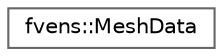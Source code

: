 digraph "Graphical Class Hierarchy"
{
 // LATEX_PDF_SIZE
  bgcolor="transparent";
  edge [fontname=Helvetica,fontsize=10,labelfontname=Helvetica,labelfontsize=10];
  node [fontname=Helvetica,fontsize=10,shape=box,height=0.2,width=0.4];
  rankdir="LR";
  Node0 [id="Node000000",label="fvens::MeshData",height=0.2,width=0.4,color="grey40", fillcolor="white", style="filled",URL="$structfvens_1_1MeshData.html",tooltip="Data which is read from a mesh file."];
}
